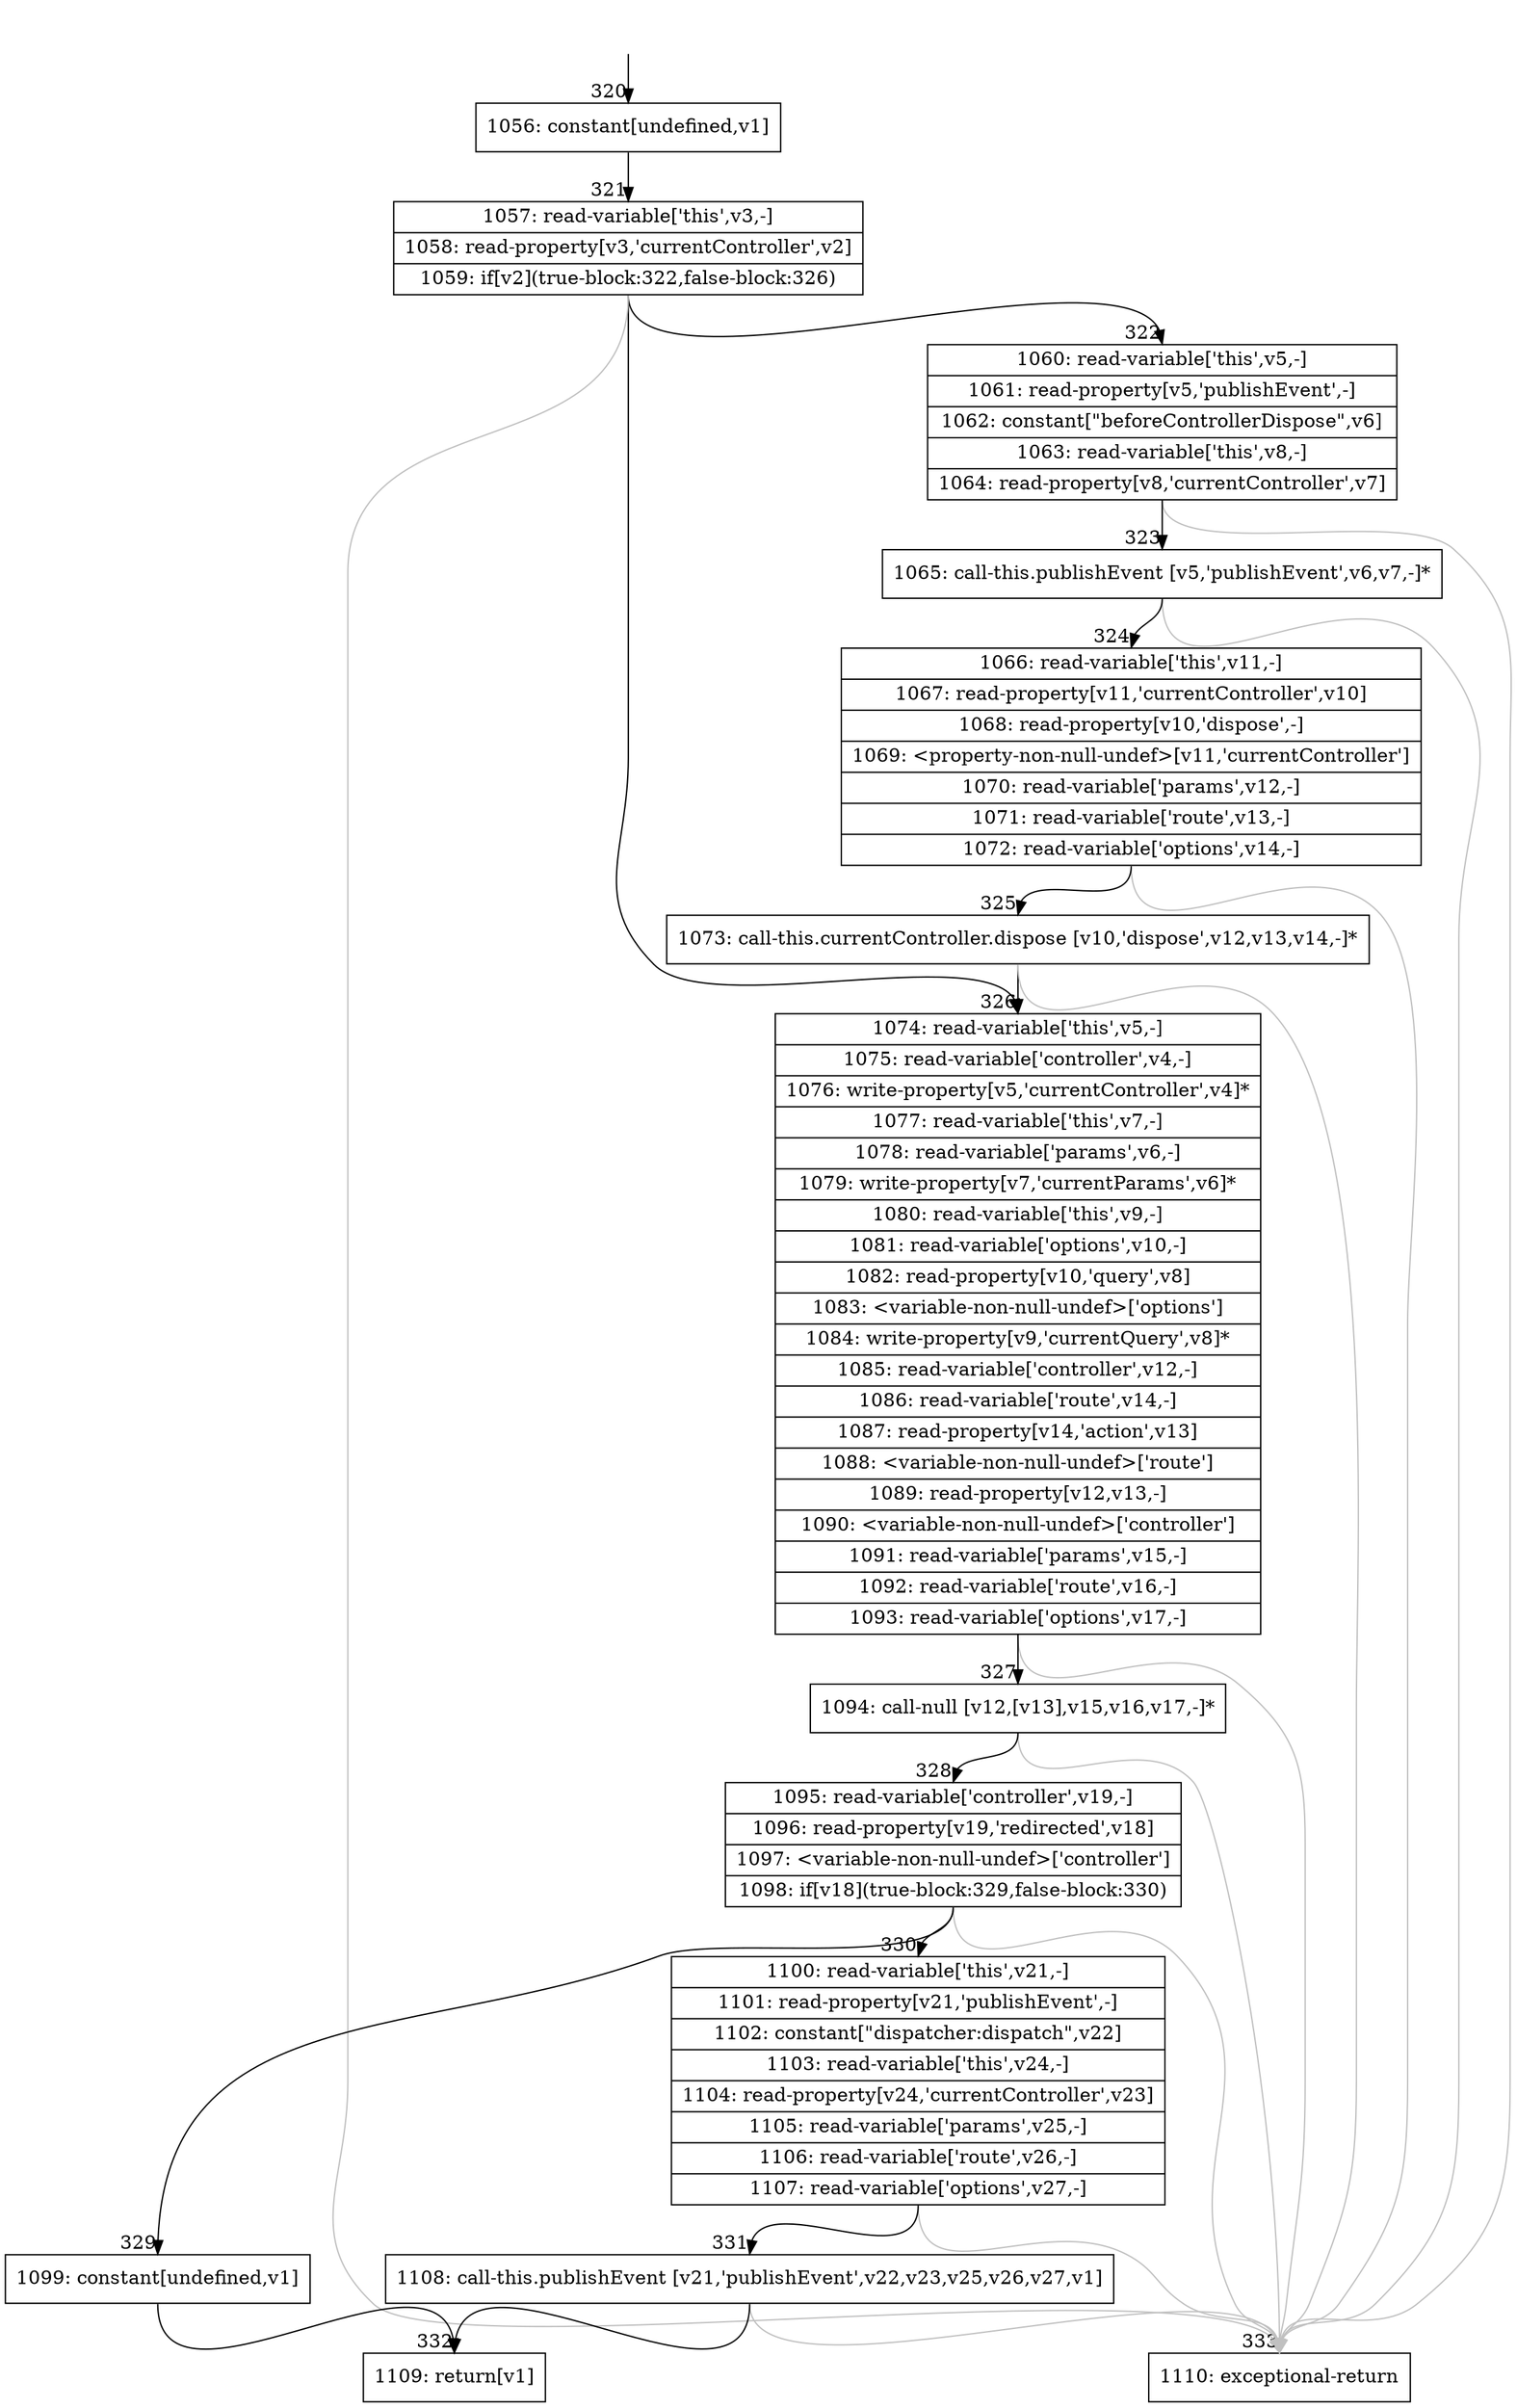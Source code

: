 digraph {
rankdir="TD"
BB_entry33[shape=none,label=""];
BB_entry33 -> BB320 [tailport=s, headport=n, headlabel="    320"]
BB320 [shape=record label="{1056: constant[undefined,v1]}" ] 
BB320 -> BB321 [tailport=s, headport=n, headlabel="      321"]
BB321 [shape=record label="{1057: read-variable['this',v3,-]|1058: read-property[v3,'currentController',v2]|1059: if[v2](true-block:322,false-block:326)}" ] 
BB321 -> BB322 [tailport=s, headport=n, headlabel="      322"]
BB321 -> BB326 [tailport=s, headport=n, headlabel="      326"]
BB321 -> BB333 [tailport=s, headport=n, color=gray, headlabel="      333"]
BB322 [shape=record label="{1060: read-variable['this',v5,-]|1061: read-property[v5,'publishEvent',-]|1062: constant[\"beforeControllerDispose\",v6]|1063: read-variable['this',v8,-]|1064: read-property[v8,'currentController',v7]}" ] 
BB322 -> BB323 [tailport=s, headport=n, headlabel="      323"]
BB322 -> BB333 [tailport=s, headport=n, color=gray]
BB323 [shape=record label="{1065: call-this.publishEvent [v5,'publishEvent',v6,v7,-]*}" ] 
BB323 -> BB324 [tailport=s, headport=n, headlabel="      324"]
BB323 -> BB333 [tailport=s, headport=n, color=gray]
BB324 [shape=record label="{1066: read-variable['this',v11,-]|1067: read-property[v11,'currentController',v10]|1068: read-property[v10,'dispose',-]|1069: \<property-non-null-undef\>[v11,'currentController']|1070: read-variable['params',v12,-]|1071: read-variable['route',v13,-]|1072: read-variable['options',v14,-]}" ] 
BB324 -> BB325 [tailport=s, headport=n, headlabel="      325"]
BB324 -> BB333 [tailport=s, headport=n, color=gray]
BB325 [shape=record label="{1073: call-this.currentController.dispose [v10,'dispose',v12,v13,v14,-]*}" ] 
BB325 -> BB326 [tailport=s, headport=n]
BB325 -> BB333 [tailport=s, headport=n, color=gray]
BB326 [shape=record label="{1074: read-variable['this',v5,-]|1075: read-variable['controller',v4,-]|1076: write-property[v5,'currentController',v4]*|1077: read-variable['this',v7,-]|1078: read-variable['params',v6,-]|1079: write-property[v7,'currentParams',v6]*|1080: read-variable['this',v9,-]|1081: read-variable['options',v10,-]|1082: read-property[v10,'query',v8]|1083: \<variable-non-null-undef\>['options']|1084: write-property[v9,'currentQuery',v8]*|1085: read-variable['controller',v12,-]|1086: read-variable['route',v14,-]|1087: read-property[v14,'action',v13]|1088: \<variable-non-null-undef\>['route']|1089: read-property[v12,v13,-]|1090: \<variable-non-null-undef\>['controller']|1091: read-variable['params',v15,-]|1092: read-variable['route',v16,-]|1093: read-variable['options',v17,-]}" ] 
BB326 -> BB327 [tailport=s, headport=n, headlabel="      327"]
BB326 -> BB333 [tailport=s, headport=n, color=gray]
BB327 [shape=record label="{1094: call-null [v12,[v13],v15,v16,v17,-]*}" ] 
BB327 -> BB328 [tailport=s, headport=n, headlabel="      328"]
BB327 -> BB333 [tailport=s, headport=n, color=gray]
BB328 [shape=record label="{1095: read-variable['controller',v19,-]|1096: read-property[v19,'redirected',v18]|1097: \<variable-non-null-undef\>['controller']|1098: if[v18](true-block:329,false-block:330)}" ] 
BB328 -> BB329 [tailport=s, headport=n, headlabel="      329"]
BB328 -> BB330 [tailport=s, headport=n, headlabel="      330"]
BB328 -> BB333 [tailport=s, headport=n, color=gray]
BB329 [shape=record label="{1099: constant[undefined,v1]}" ] 
BB329 -> BB332 [tailport=s, headport=n, headlabel="      332"]
BB330 [shape=record label="{1100: read-variable['this',v21,-]|1101: read-property[v21,'publishEvent',-]|1102: constant[\"dispatcher:dispatch\",v22]|1103: read-variable['this',v24,-]|1104: read-property[v24,'currentController',v23]|1105: read-variable['params',v25,-]|1106: read-variable['route',v26,-]|1107: read-variable['options',v27,-]}" ] 
BB330 -> BB331 [tailport=s, headport=n, headlabel="      331"]
BB330 -> BB333 [tailport=s, headport=n, color=gray]
BB331 [shape=record label="{1108: call-this.publishEvent [v21,'publishEvent',v22,v23,v25,v26,v27,v1]}" ] 
BB331 -> BB332 [tailport=s, headport=n]
BB331 -> BB333 [tailport=s, headport=n, color=gray]
BB332 [shape=record label="{1109: return[v1]}" ] 
BB333 [shape=record label="{1110: exceptional-return}" ] 
//#$~ 351
}
